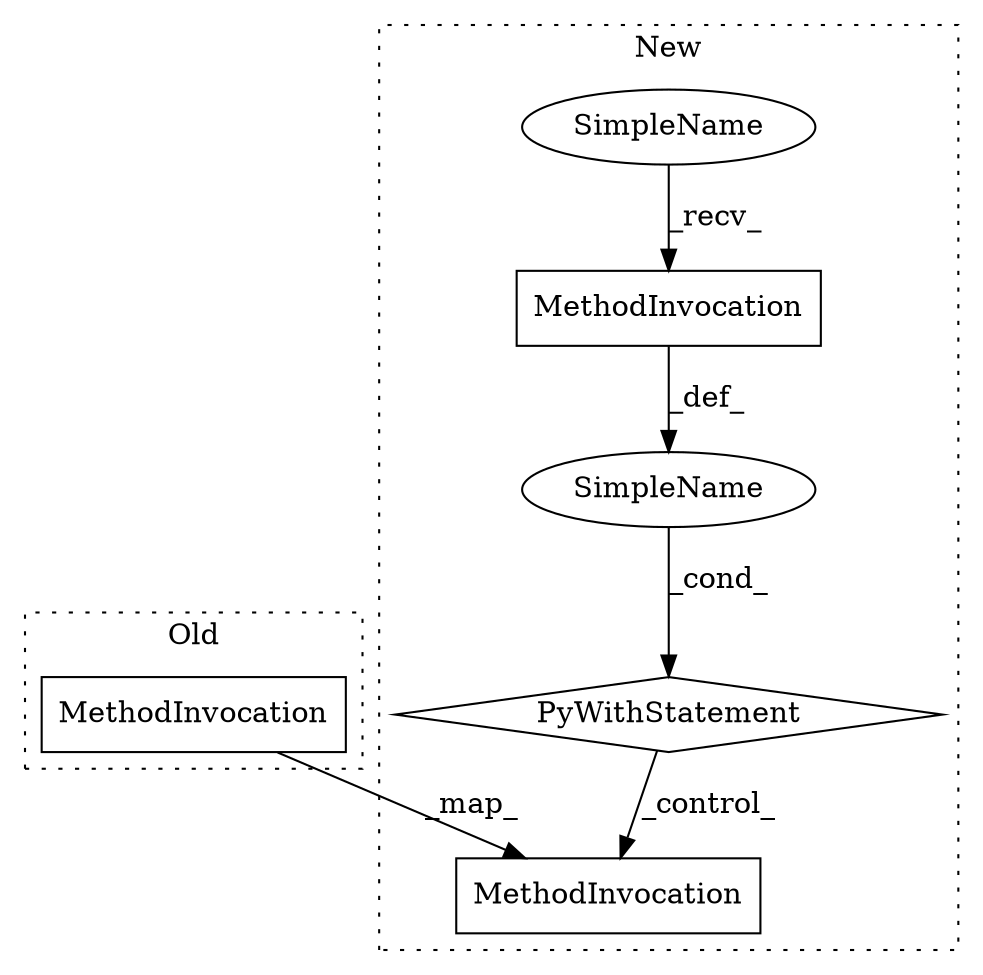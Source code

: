 digraph G {
subgraph cluster0 {
3 [label="MethodInvocation" a="32" s="363,440" l="28,1" shape="box"];
label = "Old";
style="dotted";
}
subgraph cluster1 {
1 [label="MethodInvocation" a="32" s="444,521" l="28,1" shape="box"];
2 [label="MethodInvocation" a="32" s="412" l="22" shape="box"];
4 [label="SimpleName" a="42" s="397" l="14" shape="ellipse"];
5 [label="SimpleName" a="42" s="" l="" shape="ellipse"];
6 [label="PyWithStatement" a="104" s="387,434" l="10,2" shape="diamond"];
label = "New";
style="dotted";
}
2 -> 5 [label="_def_"];
3 -> 1 [label="_map_"];
4 -> 2 [label="_recv_"];
5 -> 6 [label="_cond_"];
6 -> 1 [label="_control_"];
}